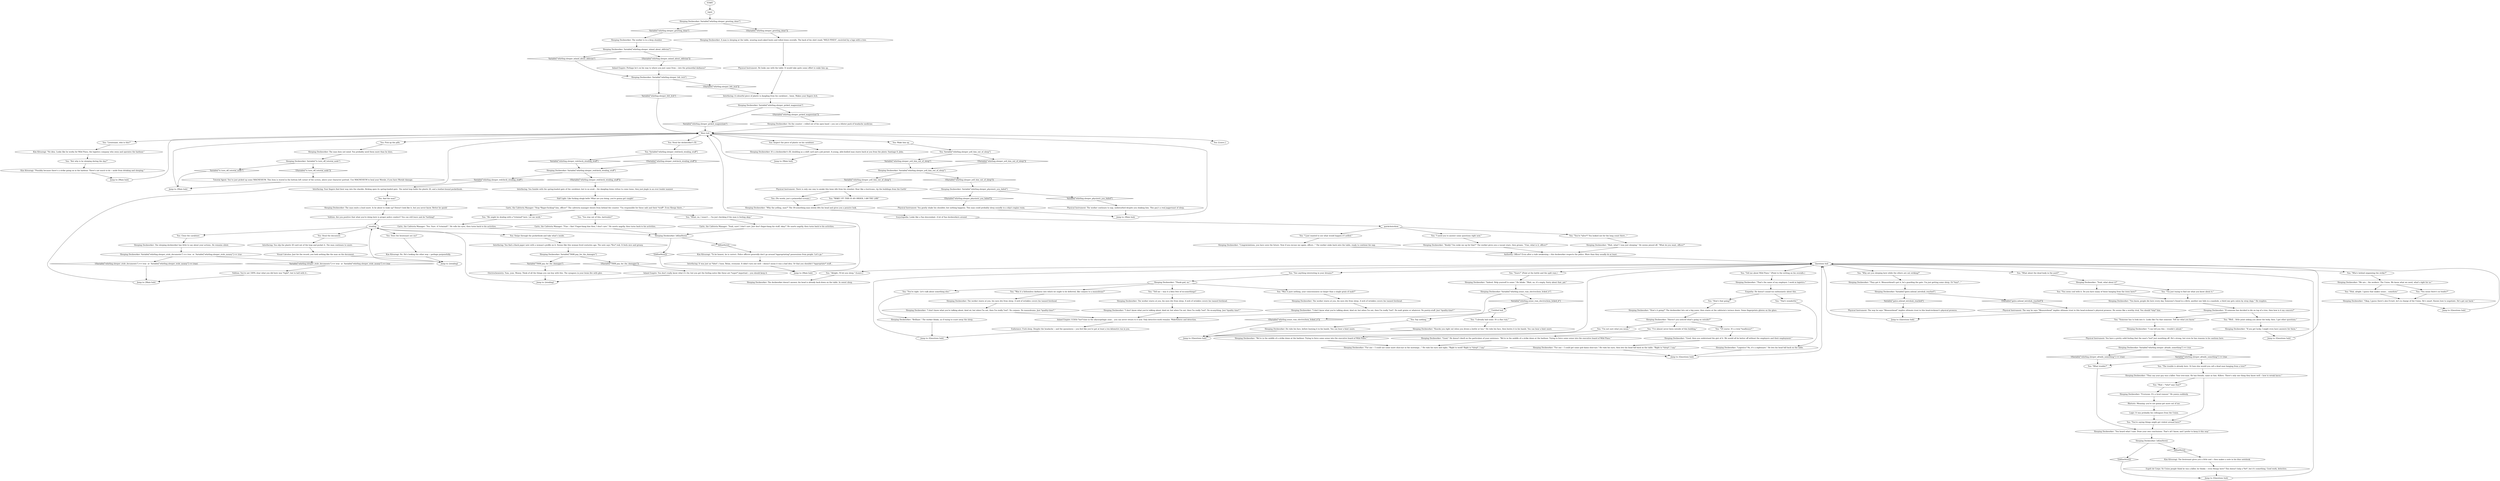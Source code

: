# WHIRLING / SLEEPING DOCKWORKER
# Downstairs at the Whirling In Rags there's a sleeping dockworker. Interfacing people can steal his wallet and work pass, Phys inst can wake him up by yelling and then get some info on the Union and the strike.
# ==================================================
digraph G {
	  0 [label="START"];
	  1 [label="input"];
	  2 [label="Rhetoric: Meaning: you're not gonna get more out of me."];
	  3 [label="Main hub"];
	  4 [label="You: \"Lieutenant, who is this?\""];
	  5 [label="You: \"I already had some. It's a fine rum.\""];
	  6 [label="Sleeping Dockworker: The dockworker doesn't answer, his head is already back down on the table. In sweet sleep."];
	  7 [label="Jump to: [Main hub]"];
	  8 [label="You: \"Of course. It's a total *madhouse*.\""];
	  9 [label="Sleeping Dockworker: \"Brilliant.\" The worker blinks, as if trying to scare away the sleep."];
	  10 [label="Interfacing: Your fingers find their way into the shackle, flicking open its spring-loaded gate. The metal loop holds the plastic ID, and a leather-bound pocketbook..."];
	  11 [label="You: Pick up the pills."];
	  12 [label="Sleeping Dockworker: A man is sleeping at the table, wearing mud-caked boots and rolled down overalls. The back of his shirt reads \"WILD PINES\", encircled by a logo with a tree."];
	  13 [label="You: \"I just wanted to see what would happen if I yelled.\""];
	  14 [label="You: \"You seem cool with it. Do you have many of those hanging from the trees here?\""];
	  15 [label="Sleeping Dockworker: The man emits a loud snore. Is he about to wake up? Doesn't look like it, but you never know. Better be quick!"];
	  16 [label="Jump to: [Questions hub]"];
	  17 [label="You: Steal the dockworker's ID."];
	  18 [label="You: Variable[\"whirling.sleeper_redcheck_stealing_stuff\"]"];
	  19 [label="Variable[\"whirling.sleeper_redcheck_stealing_stuff\"]", shape=diamond];
	  20 [label="!(Variable[\"whirling.sleeper_redcheck_stealing_stuff\"])", shape=diamond];
	  21 [label="Sleeping Dockworker: Variable[\"whirling.sleeper_felt_itch\"]"];
	  22 [label="Variable[\"whirling.sleeper_felt_itch\"]", shape=diamond];
	  23 [label="!(Variable[\"whirling.sleeper_felt_itch\"])", shape=diamond];
	  24 [label="Sleeping Dockworker: IsKimHere()"];
	  25 [label="IsKimHere()", shape=diamond];
	  26 [label="!(IsKimHere())", shape=diamond];
	  27 [label="Half Light: Like fucking sleigh bells! What are you doing, you're gonna get caught!"];
	  28 [label="Logic: It was probably his colleagues from the Union."];
	  29 [label="You: Swipe through the pocketbook and take what's inside."];
	  30 [label="You: \"That's wonderful.\""];
	  31 [label="Sleeping Dockworker: Variable[\"whirling.sense_rum_electrochem_licked_it\"]"];
	  32 [label="Variable[\"whirling.sense_rum_electrochem_licked_it\"]", shape=diamond];
	  33 [label="!(Variable[\"whirling.sense_rum_electrochem_licked_it\"])", shape=diamond];
	  34 [label="You: \"I need you to answer some questions right now.\""];
	  35 [label="You: And the man?"];
	  36 [label="You: \"You're saying things might get violent around here?\""];
	  37 [label="Sleeping Dockworker: Variable[\"whirling.sleeper_afraids_something\"] == true"];
	  38 [label="Variable[\"whirling.sleeper_afraids_something\"] == true", shape=diamond];
	  39 [label="!(Variable[\"whirling.sleeper_afraids_something\"] == true)", shape=diamond];
	  40 [label="Kim Kitsuragi: \"Possibly because there's a strike going on in the harbour. There's not much to do -- aside from drinking and sleeping.\""];
	  41 [label="You: \"Was it a fathomless darkness into which we ought to be deferred, like corpses to a mausoleum?\""];
	  42 [label="Sleeping Dockworker: \"They got it. Measurehead's got it, he's guarding the gate. I'm just getting some sleep. Or *was*...\""];
	  43 [label="Sleeping Dockworker: IsKimHere()"];
	  44 [label="IsKimHere()", shape=diamond];
	  45 [label="!(IsKimHere())", shape=diamond];
	  46 [label="Kim Kitsuragi: \"To be honest, he is correct. Police officers generally don't go around *appropriating* possessions from people. Let's go.\""];
	  47 [label="Sleeping Dockworker: \"If you get lucky, I might even have answers for them.\""];
	  48 [label="Kim Kitsuragi: No. He's looking the other way -- perhaps purposefully."];
	  49 [label="You: \"Wait -- *who* says that?\""];
	  50 [label="Physical Instrument: The way he says \"Measurehead\" implies ultimate trust in this head-reckoner's physical prowess. He seems like a worthy rival. You should *slay* him."];
	  51 [label="You: \"You're *alive*? You looked out for the long count there...\""];
	  52 [label="You: \"Alright, I'll let you sleep.\" [Leave.]"];
	  53 [label="Physical Instrument: He looks one with the table. It would take quite some effort to wake him up."];
	  54 [label="Sleeping Dockworker: \"That's the name of my employer. I work in logistics.\""];
	  55 [label="Sleeping Dockworker: \"If someone has decided to die on top of a tree, then how is it my concern?\""];
	  56 [label="Sleeping Dockworker: \"Wait, what? I was just sleeping.\" He seems pissed off. \"What do you want, officer?\""];
	  57 [label="You: Inspect the piece of plastic on his carabiner."];
	  58 [label="Sleeping Dockworker: It's a dockworker's ID, doubling as a shift card and a job permit. A young, able-bodied man stares back at you from the photo: Santiago S. John."];
	  59 [label="Sleeping Dockworker: \"I don't know what you're talking about, kind sir, but when I'm out, then I'm really *out*. No corpses. No mausoleums. Just *quality-time*.\""];
	  60 [label="Sleeping Dockworker: Variable[\"whirling.sleeper_greeting_done\"]"];
	  61 [label="Variable[\"whirling.sleeper_greeting_done\"]", shape=diamond];
	  62 [label="!(Variable[\"whirling.sleeper_greeting_done\"])", shape=diamond];
	  63 [label="Jump to: [Questions hub]"];
	  64 [label="Jump to: [Main hub]"];
	  65 [label="Sleeping Dockworker: \"I don't know what you're talking about, kind sir, but when I'm out, then I'm really *out*. No ex-anything. Just *quality time*.\""];
	  66 [label="Interfacing: A colourful piece of plastic is dangling from his carabiner... hmm. Makes your fingers itch."];
	  67 [label="You: Wake him up."];
	  68 [label="You: Variable[\"whirling.sleeper_yell_him_out_of_sleep\"]"];
	  69 [label="Variable[\"whirling.sleeper_yell_him_out_of_sleep\"]", shape=diamond];
	  70 [label="!(Variable[\"whirling.sleeper_yell_him_out_of_sleep\"])", shape=diamond];
	  71 [label="Jump to: [Main hub]"];
	  72 [label="Sleeping Dockworker: \"For one -- I could get some god damn shut-eye.\" He rubs his eyes, then lets his head fall back on the table. \"Right to *sleep*, I say.\""];
	  73 [label="Sleeping Dockworker: \"Logistics? No, it's a nightmare.\" He lets his head fall back on the table."];
	  74 [label="You: \"I'm just trying to find out what you know about it.\""];
	  75 [label="Jump to: [Questions hub]"];
	  76 [label="You: \"Well... little point asking you about the body, then. I got other questions.\""];
	  77 [label="Jump to: [Main hub]"];
	  78 [label="Sleeping Dockworker: On the counter -- rolled out of his open hand -- you see a blister pack of headache medicine."];
	  79 [label="Esprit de Corps: So Union people think he was a killer, he thinks -- even Sleepy here? This doesn't help a *lot*, but it's something. Good work, detective."];
	  80 [label="You: \"I've almost never been outside of this building.\""];
	  81 [label="Sleeping Dockworker: Variable[\"whirling.sleeper_yell_him_out_of_sleep\"]"];
	  82 [label="Variable[\"whirling.sleeper_yell_him_out_of_sleep\"]", shape=diamond];
	  83 [label="!(Variable[\"whirling.sleeper_yell_him_out_of_sleep\"])", shape=diamond];
	  84 [label="Sleeping Dockworker: \"Why the yelling, man?\" The 30-something man slowly lifts his head and gives you a pensive look."];
	  85 [label="You: \"Why are you sleeping here while the others are out striking?\""];
	  86 [label="stealing"];
	  87 [label="You: \"See anything interesting in your dreams?\""];
	  88 [label="You: Say nothing."];
	  89 [label="Interfacing: You fumble with the spring-loaded gate of the carabiner, but to no avail... the dangling items refuse to come loose, they just jingle in an ever louder manner."];
	  90 [label="You: \"What, no, I wasn't.... I'm just checking if the man is feeling okay.\""];
	  91 [label="You: \"You stay out of this, bartender!\""];
	  92 [label="Sleeping Dockworker: \"I don't know what you're talking about, kind sir, but when I'm out, then I'm really *out*. No malt grains or whatever. No poetry-stuff. Just *quality-time*.\""];
	  93 [label="You: Does the lieutenant see me?"];
	  94 [label="Sleeping Dockworker: \"Indeed. Help yourself to some.\" He blinks. \"Wait, no, it's empty. Sorry about that, pal.\""];
	  95 [label="Sleeping Dockworker: \"Congratulations, you have seen the future. Now if you excuse me again, officer...\" The worker sinks back onto the table, ready to continue his nap."];
	  96 [label="You: \"But why is he sleeping during the day?\""];
	  97 [label="You: (No words, just a primordial scream.)"];
	  98 [label="Untitled hub"];
	  99 [label="Garte, the Cafeteria Manager: \"Fine -- fine! Finger-bang him then, I don't care.\" He snorts angrily, then turns back to his activities."];
	  100 [label="Tutorial Agent: You’ve just picked up some MAGNESIUM. This item is stored in the bottom left corner of the screen, above your character portrait. Use MAGNESIUM to heal your Morale, if you have Morale damage."];
	  101 [label="You: \"Was it pure nothing, your consciousness no larger than a single grain of malt?\""];
	  102 [label="Sleeping Dockworker: The worker stares at you, his eyes dry from sleep. A web of wrinkles covers his tanned forehead."];
	  103 [label="Questions hub"];
	  104 [label="You: \"What about the dead body in the yard?\""];
	  105 [label="Jump to: [Questions hub]"];
	  106 [label="Sleeping Dockworker: \"Thank god, no.\""];
	  107 [label="Visual Calculus: Just for the record, you look nothing like the man on the document."];
	  108 [label="You: \"You mean there's no leader?\""];
	  109 [label="You: \"What trouble?\""];
	  110 [label="Kim Kitsuragi: \"No idea. Looks like he works for Wild Pines, the logistics company who owns and operates the harbour.\""];
	  111 [label="You: \"Someone has to look into it. Looks like I'm that someone. Tell me what you know.\""];
	  112 [label="Sleeping Dockworker: \"I can tell you this -- trouble's ahead.\""];
	  113 [label="You: \"The trouble is already here. Or how else would you call a dead man hanging from a tree?\""];
	  114 [label="Sleeping Dockworker: \"They say your guy was a killer. Your tree-man. He has friends, same as him. Killers. There's only one thing they know well -- how to wreak havoc.\""];
	  115 [label="Inland Empire: You don't really know what it's for, but you get the feeling notes like these are *super* important -- you should keep it."];
	  116 [label="Interfacing: You slip the plastic ID card out of the loop and pocket it. The man continues to snore."];
	  117 [label="Sleeping Dockworker: Variable[\"TASK.pay_for_the_damages\"]"];
	  118 [label="Variable[\"TASK.pay_for_the_damages\"]", shape=diamond];
	  119 [label="!(Variable[\"TASK.pay_for_the_damages\"])", shape=diamond];
	  120 [label="Jump to: [Main hub]"];
	  121 [label="Sleeping Dockworker: The worker stares at you, his eyes dry from sleep. A web of wrinkles covers his tanned forehead."];
	  122 [label="You: \"We might be dealing with a *criminal* here. Let me work.\""];
	  123 [label="Interfacing: It was just an *idea*, c'mon. Relax, everyone. It didn't turn out well -- doesn't mean it was a bad idea. Or that you shouldn't *appropriate* stuff..."];
	  124 [label="Sleeping Dockworker: Variable[\"whirling.sleeper_physinstr_you_failed\"]"];
	  125 [label="Variable[\"whirling.sleeper_physinstr_you_failed\"]", shape=diamond];
	  126 [label="!(Variable[\"whirling.sleeper_physinstr_you_failed\"])", shape=diamond];
	  127 [label="Sleeping Dockworker: \"Everyone. It's a local rumour.\" He yawns suddenly."];
	  128 [label="Endurance: Fuck sleep. Despite the headache -- and the queasiness -- you feel like you've got at least a ten kilometre run in you."];
	  129 [label="You: \"Yours?\" (Point at the bottle and the spilt rum.)"];
	  130 [label="Volition: Are you positive that what you're doing here is proper police conduct? You can still leave and do *nothing*."];
	  131 [label="Sleeping Dockworker: The worker is in a deep slumber."];
	  132 [label="You: Close the carabiner."];
	  133 [label="Sleeping Dockworker: \"For one -- I could use some more shut-eye in the mornings...\" He rubs his eyes and sighs. \"Right to work? Right to *sleep*, I say.\""];
	  134 [label="Jump to: [Questions hub]"];
	  135 [label="Garte, the Cafeteria Manager: \"Yeah, sure! I don't care. Just don't finger-bang his stuff, okay!\" He snorts angrily, then turns back to his activities."];
	  136 [label="Kim Kitsuragi: The lieutenant gives you a little nod -- then makes a note in his blue notebook."];
	  138 [label="Sleeping Dockworker: Variable[\"whirling.sleeper_picked_magnesium\"]"];
	  139 [label="Variable[\"whirling.sleeper_picked_magnesium\"]", shape=diamond];
	  140 [label="!(Variable[\"whirling.sleeper_picked_magnesium\"])", shape=diamond];
	  141 [label="Interfacing: You find a black paper note with a woman's profile on it. Seems like this woman lived centuries ago. The note says *five* reál. It feels nice and greasy."];
	  142 [label="Physical Instrument: There is only one way to awake this bone idle from his slumber. Roar like a hurricane, rip the buildings from the Earth!"];
	  143 [label="Electrochemistry: Yum, yum. Money. Think of all the things you can buy with this. The synapses in your brain fire with glee."];
	  144 [label="You: \"WAKE UP! THIS IS AN ORDER, I AM THE LAW.\""];
	  145 [label="Sleeping Dockworker: The man does not mind. You probably need them more than he does."];
	  146 [label="Sleeping Dockworker: The worker stares at you, his eyes dry from sleep. A web of wrinkles covers his tanned forehead."];
	  147 [label="Physical Instrument: You gently shake his shoulder, but nothing happens. This man could probably sleep soundly in a ship's engine room."];
	  148 [label="Sleeping Dockworker: \"Knocks you right out when you drown a bottle or two.\" He rubs his face, then buries it in his hands. You can hear a faint snore."];
	  149 [label="Physical Instrument: You have a pretty solid feeling that the man's *not* just mouthing off. He's strong, but even he has reasons to be cautious here."];
	  150 [label="Jump to: [Main hub]"];
	  151 [label="You: \"Huh, alright. I guess that makes sense... somehow.\""];
	  152 [label="Sleeping Dockworker: \"We're in the middle of a strike down at the harbour. Trying to force some sense into the executive board of Wild Pines.\""];
	  153 [label="Sleeping Dockworker: \"Good, then you understand the gist of it. We would all be better off without the employers and their employment.\""];
	  154 [label="Sleeping Dockworker: Variable[\"whirling.sleeper_redcheck_stealing_stuff\"]"];
	  155 [label="Variable[\"whirling.sleeper_redcheck_stealing_stuff\"]", shape=diamond];
	  156 [label="!(Variable[\"whirling.sleeper_redcheck_stealing_stuff\"])", shape=diamond];
	  157 [label="quickchoicehow"];
	  158 [label="You: \"Who's behind organizing the strike?\""];
	  159 [label="Authority: Officer? Even after a rude awakening -- this dockworker respects the police. More than they usually do at least."];
	  160 [label="Empathy: He doesn't sound too enthusiastic about this."];
	  161 [label="Sleeping Dockworker: He rubs his face, before burying it in his hands. You can hear a faint snore."];
	  162 [label="Sleeping Dockworker: \"Really? You woke me up for that?\" The worker gives you a vacant stare, then groans. \"Fine, what is it, officer?\""];
	  163 [label="Sleeping Dockworker: Variable[\"whirling.sleeper_inland_about_oblivion\"]"];
	  164 [label="Variable[\"whirling.sleeper_inland_about_oblivion\"]", shape=diamond];
	  165 [label="!(Variable[\"whirling.sleeper_inland_about_oblivion\"])", shape=diamond];
	  166 [label="Garte, the Cafeteria Manager: \"Yes. Sure. A *criminal*.\" He rolls his eyes, then turns back to his activities."];
	  167 [label="You: \"Tell me -- was it a bliss free of ex-somethings?"];
	  168 [label="Inland Empire: A little *me*-time in the abyssopelagic zone... you can never return to it now. Only detective-work remains. Wakefulness and detection."];
	  169 [label="You: [Leave.]"];
	  170 [label="Sleeping Dockworker: \"You know, people die here every day. Someone's found in a ditch, another one falls in a manhole, a third one gets eaten by stray dogs.\" He respites."];
	  171 [label="Physical Instrument: The worker continues to nap, undisturbed despite you shaking him. This guy's a real juggernaut of sleep."];
	  172 [label="Sleeping Dockworker: The sleeping dockworker has little to say about your actions. He remains silent."];
	  173 [label="You: \"How's that going?\""];
	  174 [label="Sleeping Dockworker: \"Haven't you noticed what's going on outside?\""];
	  175 [label="You: \"I'm not sure what you mean.\""];
	  176 [label="Sleeping Dockworker: \"Okay, I guess there's also Evrart, he's in charge of the Union. He's smart. Knows how to negotiate. He's got our back.\""];
	  177 [label="Jump to: [Questions hub]"];
	  178 [label="Encyclopedia: Looks like a Sao descendant. A lot of Sao dockworkers around."];
	  179 [label="Physical Instrument: The way he says \"Measurehead\" implies ultimate trust in this head-reckoner's physical prowess."];
	  180 [label="Sleeping Dockworker: Variable[\"gates.mhead_introhub_reached\"]"];
	  181 [label="Variable[\"gates.mhead_introhub_reached\"]", shape=diamond];
	  182 [label="!(Variable[\"gates.mhead_introhub_reached\"])", shape=diamond];
	  183 [label="Inland Empire: Perhaps he's on his way to where you just came from -- into the primordial darkness?"];
	  184 [label="You: Steal the document."];
	  185 [label="Jump to: [stealing]"];
	  186 [label="Sleeping Dockworker: Variable[\"tc.turn_off_tutorial_node\"]"];
	  187 [label="Variable[\"tc.turn_off_tutorial_node\"]", shape=diamond];
	  188 [label="!(Variable[\"tc.turn_off_tutorial_node\"])", shape=diamond];
	  189 [label="Volition: You're not 100% clear what you did here was *right*, but to hell with it..."];
	  190 [label="You: \"Tell me about Wild Pines.\" (Point to the writing on his overalls.)"];
	  191 [label="Jump to: [stealing]"];
	  192 [label="You: \"You're right. Let's talk about something else.\""];
	  193 [label="Garte, the Cafeteria Manager: \"Stop *finger-fucking* him, officer!\" The cafeteria manager shouts from behind the counter. \"I'm responsible for these oafs and their *stuff*. Even Sleepy there...\""];
	  194 [label="Sleeping Dockworker: \"We are... the workers. The Union. We know what we need, what's right for us.\""];
	  195 [label="Sleeping Dockworker: \"Good.\" He doesn't dwell on the particulars of your existence. \"We're in the middle of a strike down at the harbour. Trying to force some sense into the executive board of Wild Pines.\""];
	  196 [label="Sleeping Dockworker: \"Yeah, what about it?\""];
	  197 [label="Sleeping Dockworker: \"You heard what I said. Draw your own conclusions. That's all I know, and I prefer to keep it this way.\""];
	  198 [label="Sleeping Dockworker: Variable[\"whirling.sleeper_stole_documents\"] == true  or  Variable[\"whirling.sleeper_stole_money\"] == true"];
	  199 [label="Variable[\"whirling.sleeper_stole_documents\"] == true  or  Variable[\"whirling.sleeper_stole_money\"] == true", shape=diamond];
	  200 [label="!(Variable[\"whirling.sleeper_stole_documents\"] == true  or  Variable[\"whirling.sleeper_stole_money\"] == true)", shape=diamond];
	  201 [label="Sleeping Dockworker: \"How's it going?\" The dockworker lets out a big yawn, then stares at the cafeteria's terrace doors. Some fingerprints glisten on the glass."];
	  202 [label="Jump to: [Questions hub]"];
	  0 -> 1
	  1 -> 60
	  2 -> 28
	  3 -> 67
	  3 -> 4
	  3 -> 169
	  3 -> 11
	  3 -> 17
	  3 -> 57
	  4 -> 110
	  5 -> 148
	  7 -> 3
	  8 -> 153
	  9 -> 134
	  10 -> 35
	  11 -> 145
	  12 -> 53
	  13 -> 95
	  14 -> 170
	  15 -> 130
	  16 -> 103
	  17 -> 18
	  18 -> 19
	  18 -> 20
	  19 -> 154
	  20 -> 154
	  21 -> 22
	  21 -> 23
	  22 -> 3
	  23 -> 66
	  24 -> 25
	  24 -> 26
	  25 -> 136
	  26 -> 63
	  27 -> 193
	  28 -> 36
	  29 -> 141
	  30 -> 73
	  31 -> 32
	  31 -> 33
	  32 -> 98
	  33 -> 105
	  34 -> 162
	  35 -> 15
	  36 -> 197
	  37 -> 38
	  37 -> 39
	  38 -> 113
	  38 -> 109
	  39 -> 109
	  40 -> 150
	  41 -> 121
	  42 -> 180
	  43 -> 44
	  43 -> 45
	  44 -> 46
	  45 -> 120
	  46 -> 123
	  47 -> 177
	  48 -> 185
	  49 -> 127
	  50 -> 16
	  51 -> 56
	  52 -> 6
	  53 -> 66
	  54 -> 160
	  55 -> 76
	  55 -> 111
	  56 -> 159
	  57 -> 58
	  58 -> 71
	  59 -> 168
	  60 -> 61
	  60 -> 62
	  61 -> 131
	  62 -> 12
	  63 -> 103
	  64 -> 3
	  65 -> 168
	  66 -> 138
	  67 -> 68
	  68 -> 69
	  68 -> 70
	  69 -> 81
	  70 -> 81
	  71 -> 3
	  72 -> 202
	  73 -> 202
	  74 -> 170
	  75 -> 103
	  76 -> 47
	  77 -> 3
	  78 -> 3
	  79 -> 63
	  80 -> 195
	  81 -> 82
	  81 -> 83
	  82 -> 142
	  83 -> 124
	  84 -> 178
	  85 -> 42
	  86 -> 184
	  86 -> 29
	  86 -> 132
	  86 -> 93
	  87 -> 106
	  88 -> 161
	  89 -> 27
	  90 -> 135
	  91 -> 99
	  92 -> 168
	  93 -> 48
	  94 -> 31
	  95 -> 159
	  96 -> 40
	  97 -> 84
	  98 -> 88
	  98 -> 5
	  99 -> 43
	  100 -> 64
	  101 -> 102
	  102 -> 92
	  103 -> 129
	  103 -> 104
	  103 -> 52
	  103 -> 85
	  103 -> 87
	  103 -> 190
	  103 -> 158
	  104 -> 196
	  105 -> 103
	  106 -> 192
	  106 -> 41
	  106 -> 101
	  106 -> 167
	  107 -> 185
	  108 -> 176
	  109 -> 197
	  110 -> 96
	  111 -> 112
	  112 -> 149
	  113 -> 114
	  114 -> 49
	  114 -> 36
	  115 -> 191
	  116 -> 107
	  117 -> 118
	  117 -> 119
	  118 -> 143
	  119 -> 115
	  120 -> 3
	  121 -> 59
	  122 -> 166
	  123 -> 120
	  124 -> 125
	  124 -> 126
	  125 -> 171
	  126 -> 147
	  127 -> 2
	  128 -> 134
	  129 -> 94
	  130 -> 86
	  131 -> 163
	  132 -> 172
	  133 -> 202
	  134 -> 103
	  135 -> 43
	  136 -> 79
	  138 -> 139
	  138 -> 140
	  139 -> 3
	  140 -> 78
	  141 -> 117
	  142 -> 144
	  142 -> 97
	  143 -> 191
	  144 -> 84
	  145 -> 186
	  146 -> 65
	  147 -> 77
	  148 -> 105
	  149 -> 37
	  150 -> 3
	  151 -> 176
	  152 -> 133
	  153 -> 72
	  154 -> 155
	  154 -> 156
	  155 -> 10
	  156 -> 89
	  157 -> 34
	  157 -> 51
	  157 -> 13
	  158 -> 194
	  159 -> 103
	  160 -> 173
	  160 -> 30
	  161 -> 105
	  162 -> 159
	  163 -> 164
	  163 -> 165
	  164 -> 21
	  165 -> 183
	  166 -> 43
	  167 -> 146
	  168 -> 128
	  170 -> 55
	  171 -> 77
	  172 -> 198
	  173 -> 201
	  174 -> 8
	  174 -> 80
	  174 -> 175
	  175 -> 152
	  176 -> 75
	  177 -> 103
	  178 -> 157
	  179 -> 16
	  180 -> 181
	  180 -> 182
	  181 -> 179
	  182 -> 50
	  183 -> 21
	  184 -> 116
	  185 -> 86
	  186 -> 187
	  186 -> 188
	  187 -> 64
	  188 -> 100
	  189 -> 7
	  190 -> 54
	  191 -> 86
	  192 -> 9
	  193 -> 90
	  193 -> 91
	  193 -> 122
	  194 -> 108
	  194 -> 151
	  195 -> 133
	  196 -> 74
	  196 -> 14
	  197 -> 24
	  198 -> 200
	  198 -> 199
	  199 -> 189
	  200 -> 7
	  201 -> 174
	  202 -> 103
}

